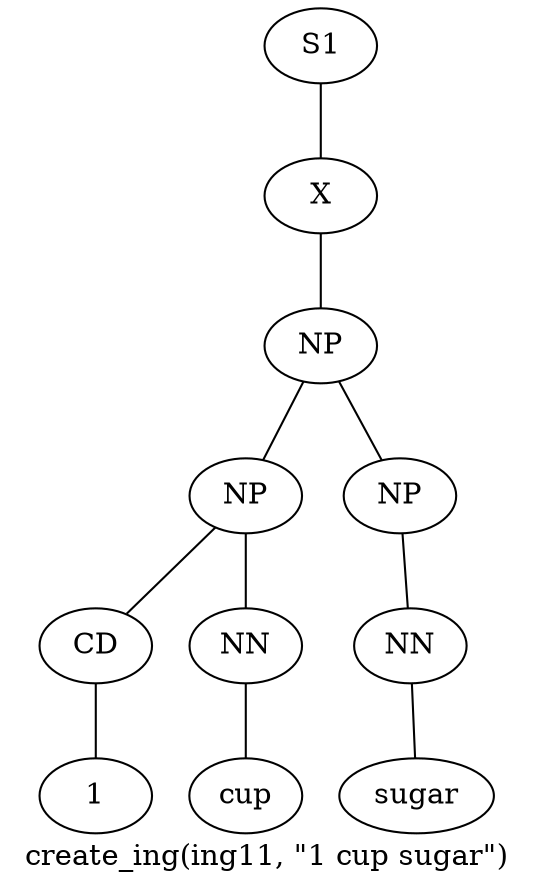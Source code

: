 graph SyntaxGraph {
	label = "create_ing(ing11, \"1 cup sugar\")";
	Node0 [label="S1"];
	Node1 [label="X"];
	Node2 [label="NP"];
	Node3 [label="NP"];
	Node4 [label="CD"];
	Node5 [label="1"];
	Node6 [label="NN"];
	Node7 [label="cup"];
	Node8 [label="NP"];
	Node9 [label="NN"];
	Node10 [label="sugar"];

	Node0 -- Node1;
	Node1 -- Node2;
	Node2 -- Node3;
	Node2 -- Node8;
	Node3 -- Node4;
	Node3 -- Node6;
	Node4 -- Node5;
	Node6 -- Node7;
	Node8 -- Node9;
	Node9 -- Node10;
}